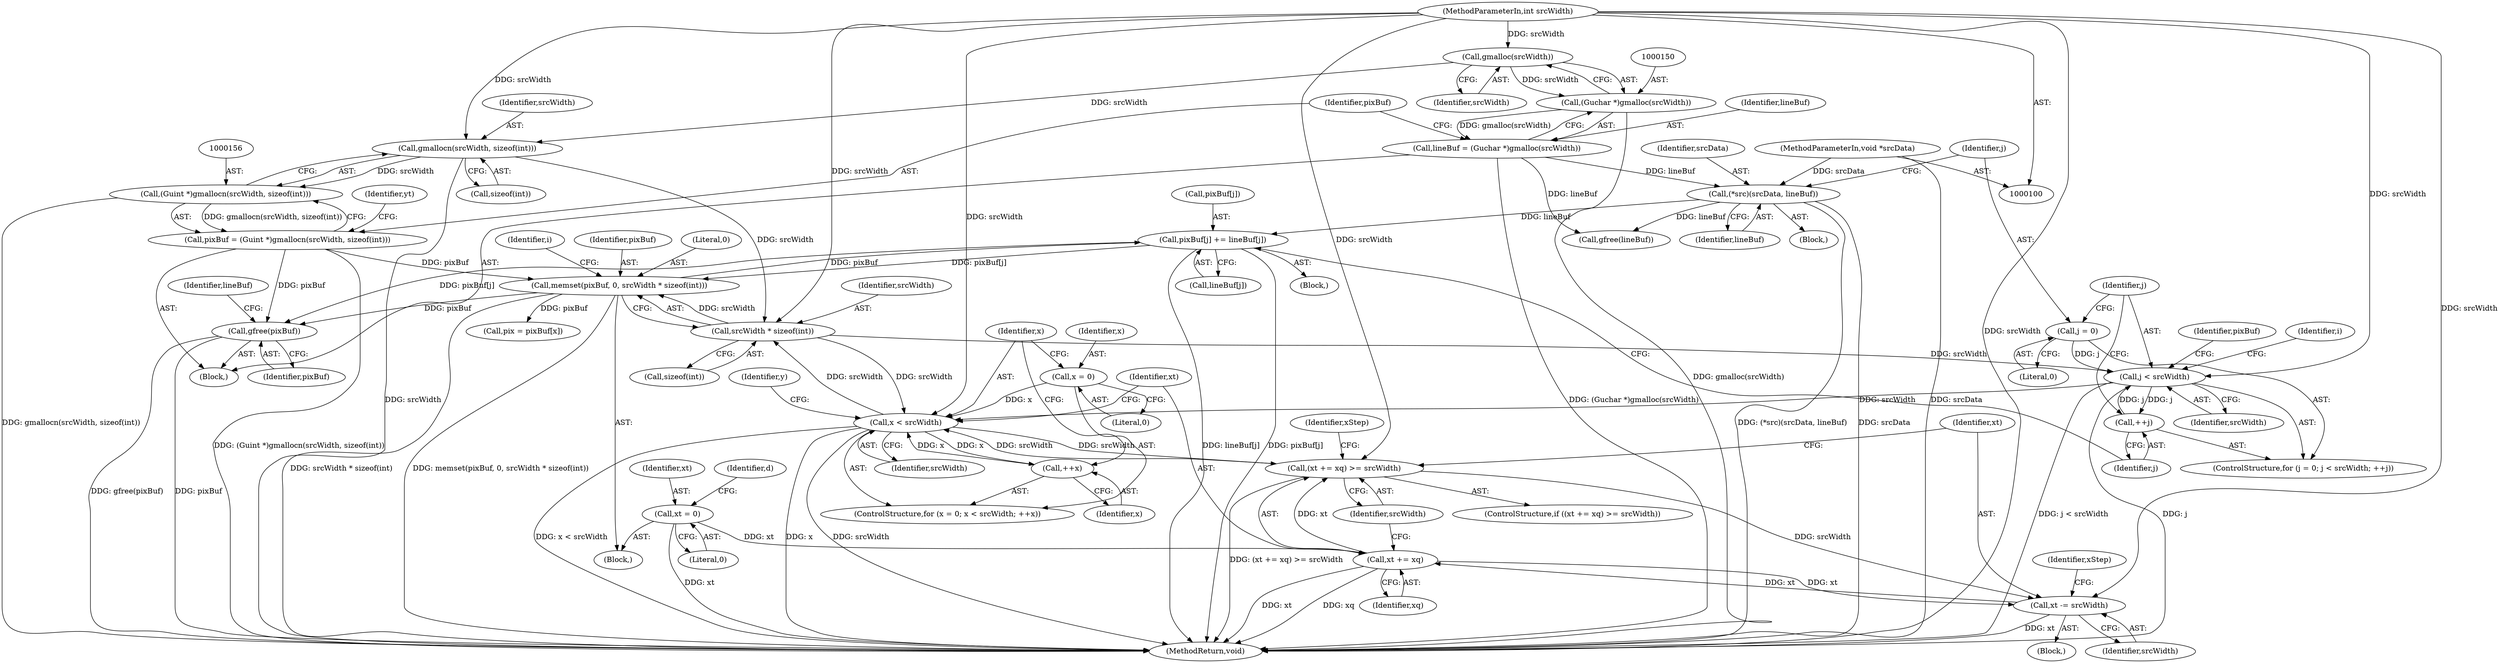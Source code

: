 digraph "0_poppler_957aa252912cde85d76c41e9710b33425a82b696@API" {
"1000298" [label="(Call,gfree(pixBuf))"];
"1000222" [label="(Call,pixBuf[j] += lineBuf[j])"];
"1000209" [label="(Call,(*src)(srcData, lineBuf))"];
"1000102" [label="(MethodParameterIn,void *srcData)"];
"1000147" [label="(Call,lineBuf = (Guchar *)gmalloc(srcWidth))"];
"1000149" [label="(Call,(Guchar *)gmalloc(srcWidth))"];
"1000151" [label="(Call,gmalloc(srcWidth))"];
"1000103" [label="(MethodParameterIn,int srcWidth)"];
"1000192" [label="(Call,memset(pixBuf, 0, srcWidth * sizeof(int)))"];
"1000153" [label="(Call,pixBuf = (Guint *)gmallocn(srcWidth, sizeof(int)))"];
"1000155" [label="(Call,(Guint *)gmallocn(srcWidth, sizeof(int)))"];
"1000157" [label="(Call,gmallocn(srcWidth, sizeof(int)))"];
"1000195" [label="(Call,srcWidth * sizeof(int))"];
"1000243" [label="(Call,x < srcWidth)"];
"1000240" [label="(Call,x = 0)"];
"1000246" [label="(Call,++x)"];
"1000250" [label="(Call,(xt += xq) >= srcWidth)"];
"1000251" [label="(Call,xt += xq)"];
"1000229" [label="(Call,xt = 0)"];
"1000256" [label="(Call,xt -= srcWidth)"];
"1000216" [label="(Call,j < srcWidth)"];
"1000213" [label="(Call,j = 0)"];
"1000219" [label="(Call,++j)"];
"1000241" [label="(Identifier,x)"];
"1000157" [label="(Call,gmallocn(srcWidth, sizeof(int)))"];
"1000201" [label="(Identifier,i)"];
"1000298" [label="(Call,gfree(pixBuf))"];
"1000221" [label="(Block,)"];
"1000148" [label="(Identifier,lineBuf)"];
"1000151" [label="(Call,gmalloc(srcWidth))"];
"1000217" [label="(Identifier,j)"];
"1000213" [label="(Call,j = 0)"];
"1000214" [label="(Identifier,j)"];
"1000224" [label="(Identifier,pixBuf)"];
"1000226" [label="(Call,lineBuf[j])"];
"1000239" [label="(ControlStructure,for (x = 0; x < srcWidth; ++x))"];
"1000260" [label="(Identifier,xStep)"];
"1000219" [label="(Call,++j)"];
"1000216" [label="(Call,j < srcWidth)"];
"1000193" [label="(Identifier,pixBuf)"];
"1000245" [label="(Identifier,srcWidth)"];
"1000229" [label="(Call,xt = 0)"];
"1000252" [label="(Identifier,xt)"];
"1000178" [label="(Block,)"];
"1000240" [label="(Call,x = 0)"];
"1000243" [label="(Call,x < srcWidth)"];
"1000246" [label="(Call,++x)"];
"1000230" [label="(Identifier,xt)"];
"1000215" [label="(Literal,0)"];
"1000233" [label="(Identifier,d)"];
"1000196" [label="(Identifier,srcWidth)"];
"1000177" [label="(Identifier,y)"];
"1000212" [label="(ControlStructure,for (j = 0; j < srcWidth; ++j))"];
"1000209" [label="(Call,(*src)(srcData, lineBuf))"];
"1000247" [label="(Identifier,x)"];
"1000220" [label="(Identifier,j)"];
"1000195" [label="(Call,srcWidth * sizeof(int))"];
"1000231" [label="(Literal,0)"];
"1000103" [label="(MethodParameterIn,int srcWidth)"];
"1000159" [label="(Call,sizeof(int))"];
"1000207" [label="(Identifier,i)"];
"1000147" [label="(Call,lineBuf = (Guchar *)gmalloc(srcWidth))"];
"1000152" [label="(Identifier,srcWidth)"];
"1000301" [label="(Identifier,lineBuf)"];
"1000302" [label="(MethodReturn,void)"];
"1000194" [label="(Literal,0)"];
"1000208" [label="(Block,)"];
"1000192" [label="(Call,memset(pixBuf, 0, srcWidth * sizeof(int)))"];
"1000244" [label="(Identifier,x)"];
"1000251" [label="(Call,xt += xq)"];
"1000256" [label="(Call,xt -= srcWidth)"];
"1000108" [label="(Block,)"];
"1000158" [label="(Identifier,srcWidth)"];
"1000253" [label="(Identifier,xq)"];
"1000197" [label="(Call,sizeof(int))"];
"1000222" [label="(Call,pixBuf[j] += lineBuf[j])"];
"1000242" [label="(Literal,0)"];
"1000153" [label="(Call,pixBuf = (Guint *)gmallocn(srcWidth, sizeof(int)))"];
"1000255" [label="(Block,)"];
"1000218" [label="(Identifier,srcWidth)"];
"1000223" [label="(Call,pixBuf[j])"];
"1000250" [label="(Call,(xt += xq) >= srcWidth)"];
"1000149" [label="(Call,(Guchar *)gmalloc(srcWidth))"];
"1000155" [label="(Call,(Guint *)gmallocn(srcWidth, sizeof(int)))"];
"1000162" [label="(Identifier,yt)"];
"1000210" [label="(Identifier,srcData)"];
"1000249" [label="(ControlStructure,if ((xt += xq) >= srcWidth))"];
"1000269" [label="(Call,pix = pixBuf[x])"];
"1000257" [label="(Identifier,xt)"];
"1000267" [label="(Identifier,xStep)"];
"1000299" [label="(Identifier,pixBuf)"];
"1000300" [label="(Call,gfree(lineBuf))"];
"1000254" [label="(Identifier,srcWidth)"];
"1000154" [label="(Identifier,pixBuf)"];
"1000211" [label="(Identifier,lineBuf)"];
"1000102" [label="(MethodParameterIn,void *srcData)"];
"1000258" [label="(Identifier,srcWidth)"];
"1000298" -> "1000108"  [label="AST: "];
"1000298" -> "1000299"  [label="CFG: "];
"1000299" -> "1000298"  [label="AST: "];
"1000301" -> "1000298"  [label="CFG: "];
"1000298" -> "1000302"  [label="DDG: gfree(pixBuf)"];
"1000298" -> "1000302"  [label="DDG: pixBuf"];
"1000222" -> "1000298"  [label="DDG: pixBuf[j]"];
"1000153" -> "1000298"  [label="DDG: pixBuf"];
"1000192" -> "1000298"  [label="DDG: pixBuf"];
"1000222" -> "1000221"  [label="AST: "];
"1000222" -> "1000226"  [label="CFG: "];
"1000223" -> "1000222"  [label="AST: "];
"1000226" -> "1000222"  [label="AST: "];
"1000220" -> "1000222"  [label="CFG: "];
"1000222" -> "1000302"  [label="DDG: pixBuf[j]"];
"1000222" -> "1000302"  [label="DDG: lineBuf[j]"];
"1000222" -> "1000192"  [label="DDG: pixBuf[j]"];
"1000209" -> "1000222"  [label="DDG: lineBuf"];
"1000192" -> "1000222"  [label="DDG: pixBuf"];
"1000209" -> "1000208"  [label="AST: "];
"1000209" -> "1000211"  [label="CFG: "];
"1000210" -> "1000209"  [label="AST: "];
"1000211" -> "1000209"  [label="AST: "];
"1000214" -> "1000209"  [label="CFG: "];
"1000209" -> "1000302"  [label="DDG: (*src)(srcData, lineBuf)"];
"1000209" -> "1000302"  [label="DDG: srcData"];
"1000102" -> "1000209"  [label="DDG: srcData"];
"1000147" -> "1000209"  [label="DDG: lineBuf"];
"1000209" -> "1000300"  [label="DDG: lineBuf"];
"1000102" -> "1000100"  [label="AST: "];
"1000102" -> "1000302"  [label="DDG: srcData"];
"1000147" -> "1000108"  [label="AST: "];
"1000147" -> "1000149"  [label="CFG: "];
"1000148" -> "1000147"  [label="AST: "];
"1000149" -> "1000147"  [label="AST: "];
"1000154" -> "1000147"  [label="CFG: "];
"1000147" -> "1000302"  [label="DDG: (Guchar *)gmalloc(srcWidth)"];
"1000149" -> "1000147"  [label="DDG: gmalloc(srcWidth)"];
"1000147" -> "1000300"  [label="DDG: lineBuf"];
"1000149" -> "1000151"  [label="CFG: "];
"1000150" -> "1000149"  [label="AST: "];
"1000151" -> "1000149"  [label="AST: "];
"1000149" -> "1000302"  [label="DDG: gmalloc(srcWidth)"];
"1000151" -> "1000149"  [label="DDG: srcWidth"];
"1000151" -> "1000152"  [label="CFG: "];
"1000152" -> "1000151"  [label="AST: "];
"1000103" -> "1000151"  [label="DDG: srcWidth"];
"1000151" -> "1000157"  [label="DDG: srcWidth"];
"1000103" -> "1000100"  [label="AST: "];
"1000103" -> "1000302"  [label="DDG: srcWidth"];
"1000103" -> "1000157"  [label="DDG: srcWidth"];
"1000103" -> "1000195"  [label="DDG: srcWidth"];
"1000103" -> "1000216"  [label="DDG: srcWidth"];
"1000103" -> "1000243"  [label="DDG: srcWidth"];
"1000103" -> "1000250"  [label="DDG: srcWidth"];
"1000103" -> "1000256"  [label="DDG: srcWidth"];
"1000192" -> "1000178"  [label="AST: "];
"1000192" -> "1000195"  [label="CFG: "];
"1000193" -> "1000192"  [label="AST: "];
"1000194" -> "1000192"  [label="AST: "];
"1000195" -> "1000192"  [label="AST: "];
"1000201" -> "1000192"  [label="CFG: "];
"1000192" -> "1000302"  [label="DDG: srcWidth * sizeof(int)"];
"1000192" -> "1000302"  [label="DDG: memset(pixBuf, 0, srcWidth * sizeof(int))"];
"1000153" -> "1000192"  [label="DDG: pixBuf"];
"1000195" -> "1000192"  [label="DDG: srcWidth"];
"1000192" -> "1000269"  [label="DDG: pixBuf"];
"1000153" -> "1000108"  [label="AST: "];
"1000153" -> "1000155"  [label="CFG: "];
"1000154" -> "1000153"  [label="AST: "];
"1000155" -> "1000153"  [label="AST: "];
"1000162" -> "1000153"  [label="CFG: "];
"1000153" -> "1000302"  [label="DDG: (Guint *)gmallocn(srcWidth, sizeof(int))"];
"1000155" -> "1000153"  [label="DDG: gmallocn(srcWidth, sizeof(int))"];
"1000155" -> "1000157"  [label="CFG: "];
"1000156" -> "1000155"  [label="AST: "];
"1000157" -> "1000155"  [label="AST: "];
"1000155" -> "1000302"  [label="DDG: gmallocn(srcWidth, sizeof(int))"];
"1000157" -> "1000155"  [label="DDG: srcWidth"];
"1000157" -> "1000159"  [label="CFG: "];
"1000158" -> "1000157"  [label="AST: "];
"1000159" -> "1000157"  [label="AST: "];
"1000157" -> "1000302"  [label="DDG: srcWidth"];
"1000157" -> "1000195"  [label="DDG: srcWidth"];
"1000195" -> "1000197"  [label="CFG: "];
"1000196" -> "1000195"  [label="AST: "];
"1000197" -> "1000195"  [label="AST: "];
"1000243" -> "1000195"  [label="DDG: srcWidth"];
"1000195" -> "1000216"  [label="DDG: srcWidth"];
"1000195" -> "1000243"  [label="DDG: srcWidth"];
"1000243" -> "1000239"  [label="AST: "];
"1000243" -> "1000245"  [label="CFG: "];
"1000244" -> "1000243"  [label="AST: "];
"1000245" -> "1000243"  [label="AST: "];
"1000252" -> "1000243"  [label="CFG: "];
"1000177" -> "1000243"  [label="CFG: "];
"1000243" -> "1000302"  [label="DDG: x"];
"1000243" -> "1000302"  [label="DDG: srcWidth"];
"1000243" -> "1000302"  [label="DDG: x < srcWidth"];
"1000240" -> "1000243"  [label="DDG: x"];
"1000246" -> "1000243"  [label="DDG: x"];
"1000250" -> "1000243"  [label="DDG: srcWidth"];
"1000216" -> "1000243"  [label="DDG: srcWidth"];
"1000243" -> "1000246"  [label="DDG: x"];
"1000243" -> "1000250"  [label="DDG: srcWidth"];
"1000240" -> "1000239"  [label="AST: "];
"1000240" -> "1000242"  [label="CFG: "];
"1000241" -> "1000240"  [label="AST: "];
"1000242" -> "1000240"  [label="AST: "];
"1000244" -> "1000240"  [label="CFG: "];
"1000246" -> "1000239"  [label="AST: "];
"1000246" -> "1000247"  [label="CFG: "];
"1000247" -> "1000246"  [label="AST: "];
"1000244" -> "1000246"  [label="CFG: "];
"1000250" -> "1000249"  [label="AST: "];
"1000250" -> "1000254"  [label="CFG: "];
"1000251" -> "1000250"  [label="AST: "];
"1000254" -> "1000250"  [label="AST: "];
"1000257" -> "1000250"  [label="CFG: "];
"1000267" -> "1000250"  [label="CFG: "];
"1000250" -> "1000302"  [label="DDG: (xt += xq) >= srcWidth"];
"1000251" -> "1000250"  [label="DDG: xt"];
"1000250" -> "1000256"  [label="DDG: srcWidth"];
"1000251" -> "1000253"  [label="CFG: "];
"1000252" -> "1000251"  [label="AST: "];
"1000253" -> "1000251"  [label="AST: "];
"1000254" -> "1000251"  [label="CFG: "];
"1000251" -> "1000302"  [label="DDG: xq"];
"1000251" -> "1000302"  [label="DDG: xt"];
"1000229" -> "1000251"  [label="DDG: xt"];
"1000256" -> "1000251"  [label="DDG: xt"];
"1000251" -> "1000256"  [label="DDG: xt"];
"1000229" -> "1000178"  [label="AST: "];
"1000229" -> "1000231"  [label="CFG: "];
"1000230" -> "1000229"  [label="AST: "];
"1000231" -> "1000229"  [label="AST: "];
"1000233" -> "1000229"  [label="CFG: "];
"1000229" -> "1000302"  [label="DDG: xt"];
"1000256" -> "1000255"  [label="AST: "];
"1000256" -> "1000258"  [label="CFG: "];
"1000257" -> "1000256"  [label="AST: "];
"1000258" -> "1000256"  [label="AST: "];
"1000260" -> "1000256"  [label="CFG: "];
"1000256" -> "1000302"  [label="DDG: xt"];
"1000216" -> "1000212"  [label="AST: "];
"1000216" -> "1000218"  [label="CFG: "];
"1000217" -> "1000216"  [label="AST: "];
"1000218" -> "1000216"  [label="AST: "];
"1000224" -> "1000216"  [label="CFG: "];
"1000207" -> "1000216"  [label="CFG: "];
"1000216" -> "1000302"  [label="DDG: j < srcWidth"];
"1000216" -> "1000302"  [label="DDG: j"];
"1000213" -> "1000216"  [label="DDG: j"];
"1000219" -> "1000216"  [label="DDG: j"];
"1000216" -> "1000219"  [label="DDG: j"];
"1000213" -> "1000212"  [label="AST: "];
"1000213" -> "1000215"  [label="CFG: "];
"1000214" -> "1000213"  [label="AST: "];
"1000215" -> "1000213"  [label="AST: "];
"1000217" -> "1000213"  [label="CFG: "];
"1000219" -> "1000212"  [label="AST: "];
"1000219" -> "1000220"  [label="CFG: "];
"1000220" -> "1000219"  [label="AST: "];
"1000217" -> "1000219"  [label="CFG: "];
}
